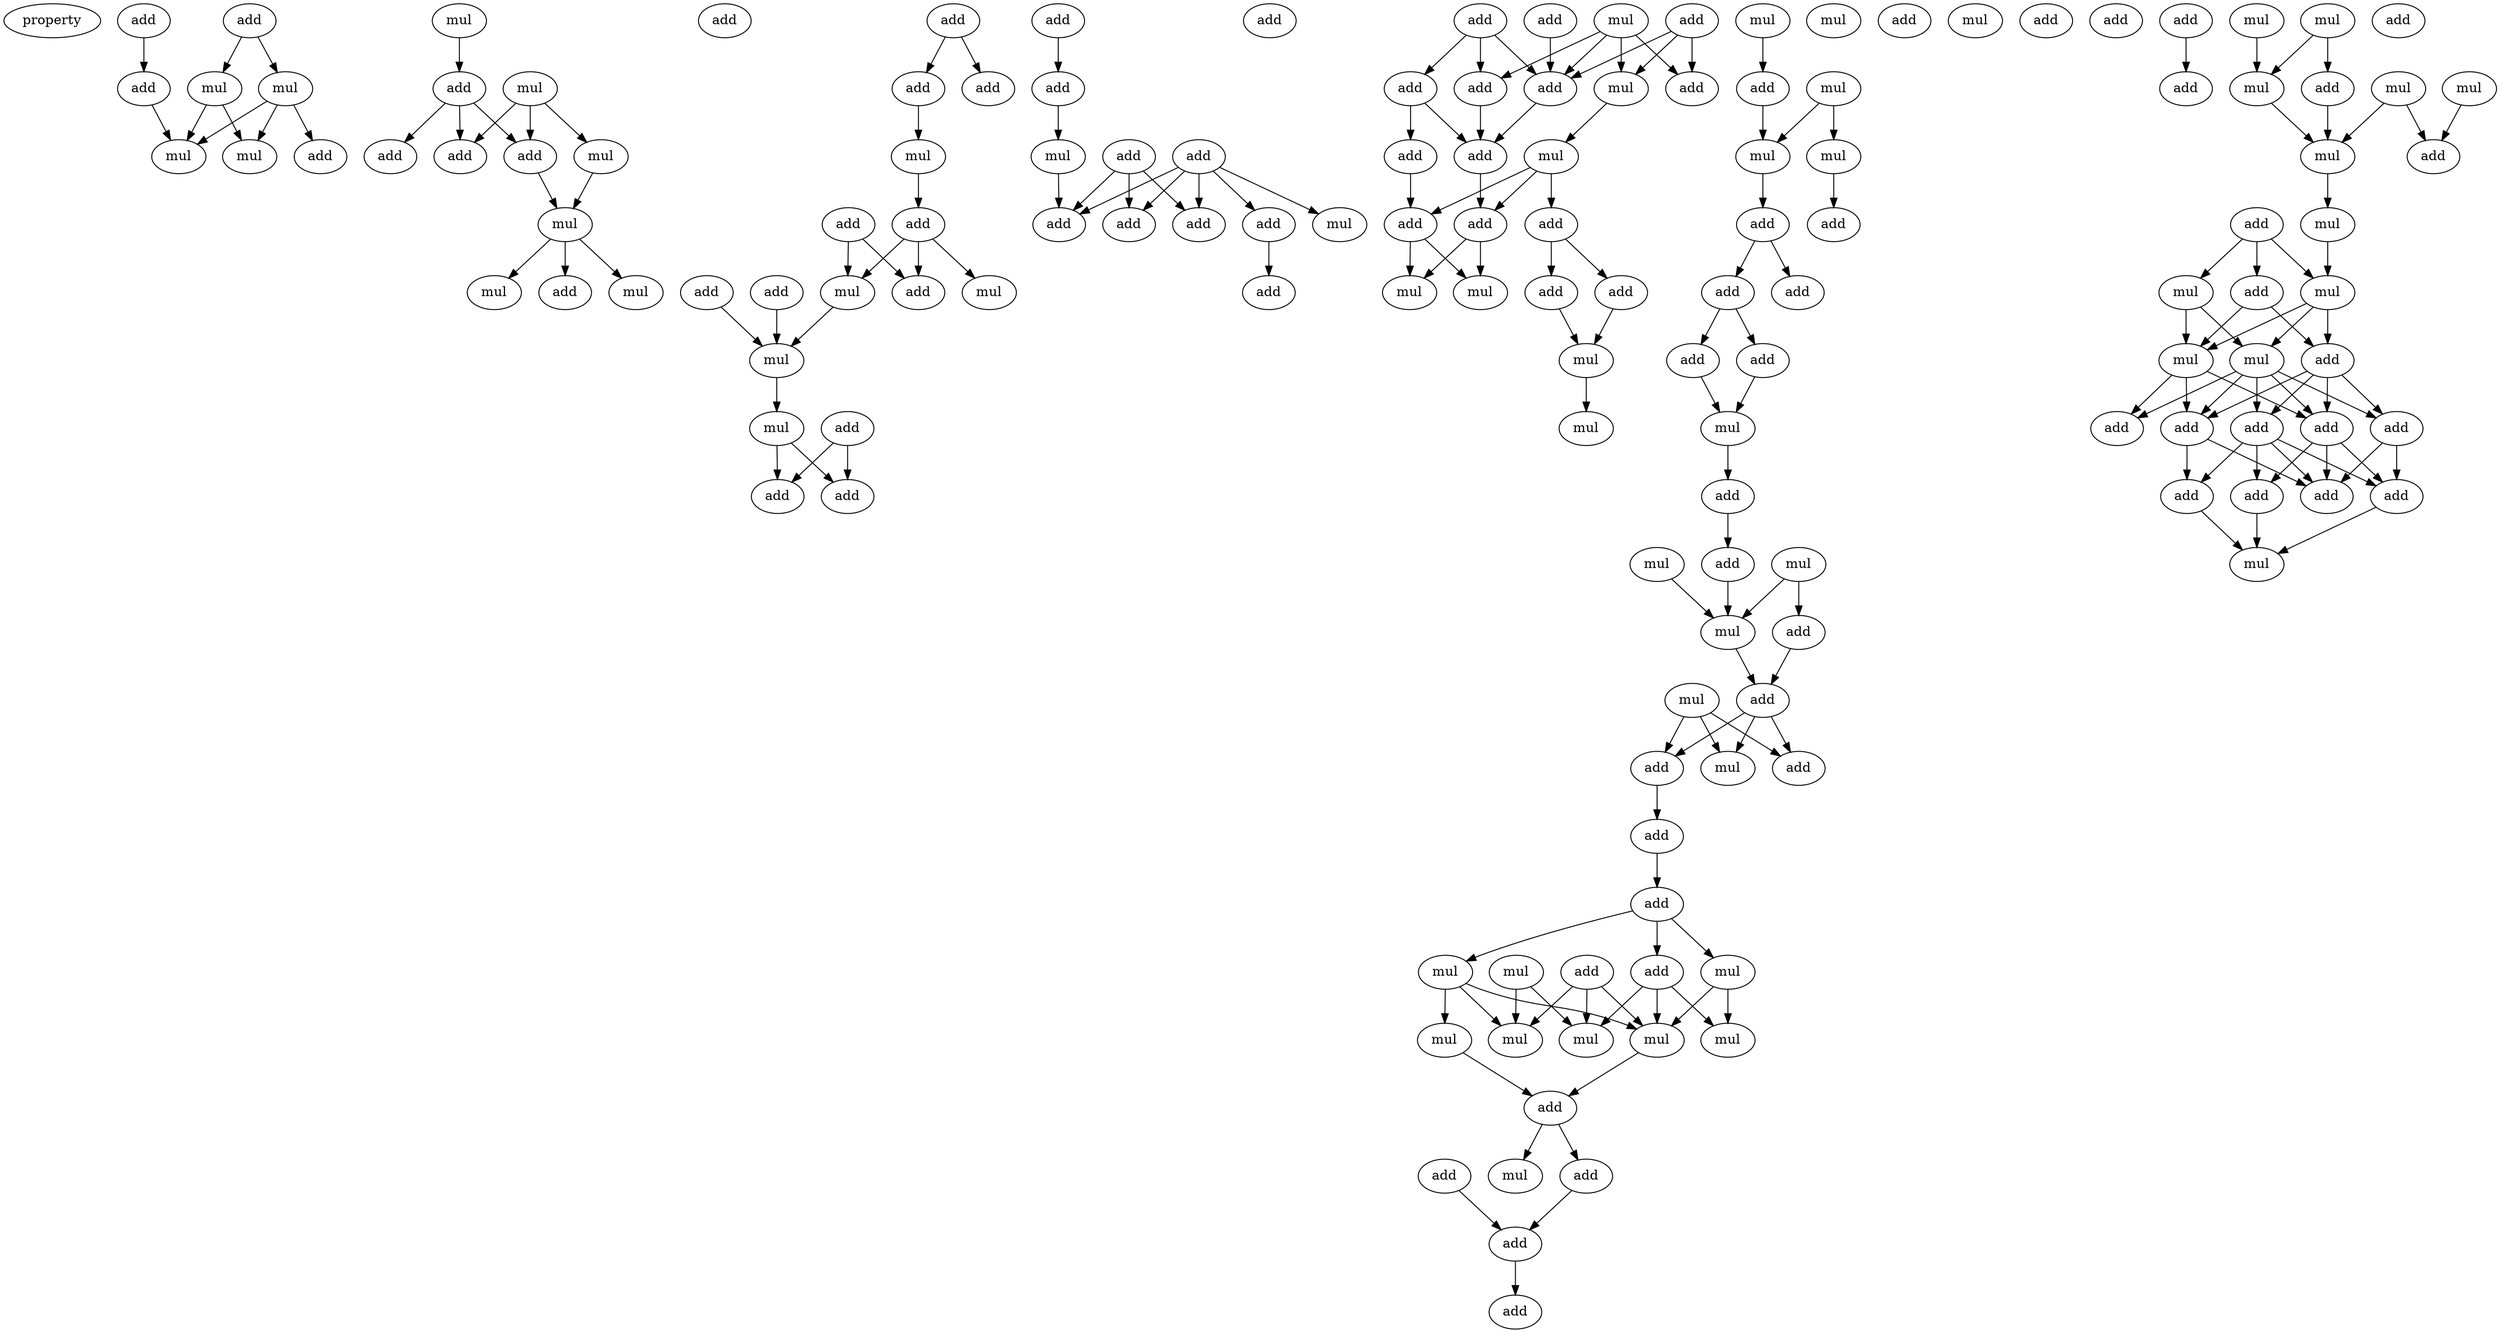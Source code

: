 digraph {
    node [fontcolor=black]
    property [mul=2,lf=1.1]
    0 [ label = add ];
    1 [ label = add ];
    2 [ label = add ];
    3 [ label = mul ];
    4 [ label = mul ];
    5 [ label = mul ];
    6 [ label = mul ];
    7 [ label = add ];
    8 [ label = mul ];
    9 [ label = add ];
    10 [ label = mul ];
    11 [ label = add ];
    12 [ label = add ];
    13 [ label = add ];
    14 [ label = mul ];
    15 [ label = add ];
    16 [ label = mul ];
    17 [ label = mul ];
    18 [ label = add ];
    19 [ label = add ];
    20 [ label = mul ];
    21 [ label = add ];
    22 [ label = add ];
    23 [ label = mul ];
    24 [ label = add ];
    25 [ label = add ];
    26 [ label = add ];
    27 [ label = add ];
    28 [ label = mul ];
    29 [ label = mul ];
    30 [ label = add ];
    31 [ label = mul ];
    32 [ label = mul ];
    33 [ label = add ];
    34 [ label = add ];
    35 [ label = add ];
    36 [ label = add ];
    37 [ label = add ];
    38 [ label = add ];
    39 [ label = mul ];
    40 [ label = add ];
    41 [ label = add ];
    42 [ label = mul ];
    43 [ label = add ];
    44 [ label = add ];
    45 [ label = add ];
    46 [ label = add ];
    47 [ label = add ];
    48 [ label = add ];
    49 [ label = mul ];
    50 [ label = add ];
    51 [ label = add ];
    52 [ label = add ];
    53 [ label = mul ];
    54 [ label = add ];
    55 [ label = add ];
    56 [ label = add ];
    57 [ label = add ];
    58 [ label = add ];
    59 [ label = mul ];
    60 [ label = add ];
    61 [ label = add ];
    62 [ label = add ];
    63 [ label = add ];
    64 [ label = mul ];
    65 [ label = mul ];
    66 [ label = add ];
    67 [ label = mul ];
    68 [ label = mul ];
    69 [ label = mul ];
    70 [ label = add ];
    71 [ label = mul ];
    72 [ label = mul ];
    73 [ label = mul ];
    74 [ label = mul ];
    75 [ label = add ];
    76 [ label = add ];
    77 [ label = add ];
    78 [ label = add ];
    79 [ label = add ];
    80 [ label = mul ];
    81 [ label = add ];
    82 [ label = add ];
    83 [ label = mul ];
    84 [ label = add ];
    85 [ label = add ];
    86 [ label = mul ];
    87 [ label = mul ];
    88 [ label = add ];
    89 [ label = add ];
    90 [ label = mul ];
    91 [ label = add ];
    92 [ label = mul ];
    93 [ label = add ];
    94 [ label = mul ];
    95 [ label = add ];
    96 [ label = add ];
    97 [ label = add ];
    98 [ label = add ];
    99 [ label = mul ];
    100 [ label = mul ];
    101 [ label = mul ];
    102 [ label = add ];
    103 [ label = mul ];
    104 [ label = mul ];
    105 [ label = mul ];
    106 [ label = mul ];
    107 [ label = mul ];
    108 [ label = add ];
    109 [ label = mul ];
    110 [ label = add ];
    111 [ label = add ];
    112 [ label = add ];
    113 [ label = add ];
    114 [ label = add ];
    115 [ label = add ];
    116 [ label = add ];
    117 [ label = mul ];
    118 [ label = mul ];
    119 [ label = mul ];
    120 [ label = add ];
    121 [ label = mul ];
    122 [ label = mul ];
    123 [ label = add ];
    124 [ label = mul ];
    125 [ label = mul ];
    126 [ label = add ];
    127 [ label = mul ];
    128 [ label = add ];
    129 [ label = mul ];
    130 [ label = mul ];
    131 [ label = mul ];
    132 [ label = add ];
    133 [ label = add ];
    134 [ label = add ];
    135 [ label = add ];
    136 [ label = add ];
    137 [ label = add ];
    138 [ label = add ];
    139 [ label = add ];
    140 [ label = add ];
    141 [ label = add ];
    142 [ label = add ];
    143 [ label = mul ];
    0 -> 3 [ name = 0 ];
    0 -> 4 [ name = 1 ];
    1 -> 2 [ name = 2 ];
    2 -> 5 [ name = 3 ];
    3 -> 5 [ name = 4 ];
    3 -> 6 [ name = 5 ];
    3 -> 7 [ name = 6 ];
    4 -> 5 [ name = 7 ];
    4 -> 6 [ name = 8 ];
    8 -> 9 [ name = 9 ];
    9 -> 11 [ name = 10 ];
    9 -> 12 [ name = 11 ];
    9 -> 15 [ name = 12 ];
    10 -> 12 [ name = 13 ];
    10 -> 14 [ name = 14 ];
    10 -> 15 [ name = 15 ];
    14 -> 16 [ name = 16 ];
    15 -> 16 [ name = 17 ];
    16 -> 17 [ name = 18 ];
    16 -> 19 [ name = 19 ];
    16 -> 20 [ name = 20 ];
    18 -> 21 [ name = 21 ];
    18 -> 22 [ name = 22 ];
    21 -> 23 [ name = 23 ];
    23 -> 24 [ name = 24 ];
    24 -> 27 [ name = 25 ];
    24 -> 28 [ name = 26 ];
    24 -> 29 [ name = 27 ];
    25 -> 27 [ name = 28 ];
    25 -> 29 [ name = 29 ];
    26 -> 31 [ name = 30 ];
    29 -> 31 [ name = 31 ];
    30 -> 31 [ name = 32 ];
    31 -> 32 [ name = 33 ];
    32 -> 34 [ name = 34 ];
    32 -> 35 [ name = 35 ];
    33 -> 34 [ name = 36 ];
    33 -> 35 [ name = 37 ];
    36 -> 37 [ name = 38 ];
    37 -> 39 [ name = 39 ];
    39 -> 45 [ name = 40 ];
    40 -> 42 [ name = 41 ];
    40 -> 43 [ name = 42 ];
    40 -> 44 [ name = 43 ];
    40 -> 45 [ name = 44 ];
    40 -> 46 [ name = 45 ];
    41 -> 43 [ name = 46 ];
    41 -> 45 [ name = 47 ];
    41 -> 46 [ name = 48 ];
    44 -> 47 [ name = 49 ];
    48 -> 52 [ name = 50 ];
    48 -> 54 [ name = 51 ];
    48 -> 55 [ name = 52 ];
    49 -> 52 [ name = 53 ];
    49 -> 53 [ name = 54 ];
    49 -> 54 [ name = 55 ];
    49 -> 56 [ name = 56 ];
    50 -> 53 [ name = 57 ];
    50 -> 54 [ name = 58 ];
    50 -> 56 [ name = 59 ];
    51 -> 54 [ name = 60 ];
    52 -> 57 [ name = 61 ];
    53 -> 59 [ name = 62 ];
    54 -> 57 [ name = 63 ];
    55 -> 57 [ name = 64 ];
    55 -> 58 [ name = 65 ];
    57 -> 62 [ name = 66 ];
    58 -> 60 [ name = 67 ];
    59 -> 60 [ name = 68 ];
    59 -> 61 [ name = 69 ];
    59 -> 62 [ name = 70 ];
    60 -> 64 [ name = 71 ];
    60 -> 65 [ name = 72 ];
    61 -> 63 [ name = 73 ];
    61 -> 66 [ name = 74 ];
    62 -> 64 [ name = 75 ];
    62 -> 65 [ name = 76 ];
    63 -> 67 [ name = 77 ];
    66 -> 67 [ name = 78 ];
    67 -> 68 [ name = 79 ];
    69 -> 70 [ name = 80 ];
    70 -> 73 [ name = 81 ];
    71 -> 73 [ name = 82 ];
    71 -> 74 [ name = 83 ];
    73 -> 76 [ name = 84 ];
    74 -> 75 [ name = 85 ];
    76 -> 78 [ name = 86 ];
    76 -> 79 [ name = 87 ];
    78 -> 81 [ name = 88 ];
    78 -> 82 [ name = 89 ];
    81 -> 83 [ name = 90 ];
    82 -> 83 [ name = 91 ];
    83 -> 84 [ name = 92 ];
    84 -> 85 [ name = 93 ];
    85 -> 90 [ name = 94 ];
    86 -> 88 [ name = 95 ];
    86 -> 90 [ name = 96 ];
    87 -> 90 [ name = 97 ];
    88 -> 91 [ name = 98 ];
    90 -> 91 [ name = 99 ];
    91 -> 93 [ name = 100 ];
    91 -> 94 [ name = 101 ];
    91 -> 95 [ name = 102 ];
    92 -> 93 [ name = 103 ];
    92 -> 94 [ name = 104 ];
    92 -> 95 [ name = 105 ];
    93 -> 96 [ name = 106 ];
    96 -> 97 [ name = 107 ];
    97 -> 98 [ name = 108 ];
    97 -> 100 [ name = 109 ];
    97 -> 101 [ name = 110 ];
    98 -> 104 [ name = 111 ];
    98 -> 105 [ name = 112 ];
    98 -> 107 [ name = 113 ];
    99 -> 103 [ name = 114 ];
    99 -> 105 [ name = 115 ];
    100 -> 104 [ name = 116 ];
    100 -> 107 [ name = 117 ];
    101 -> 103 [ name = 118 ];
    101 -> 104 [ name = 119 ];
    101 -> 106 [ name = 120 ];
    102 -> 103 [ name = 121 ];
    102 -> 104 [ name = 122 ];
    102 -> 105 [ name = 123 ];
    104 -> 108 [ name = 124 ];
    106 -> 108 [ name = 125 ];
    108 -> 109 [ name = 126 ];
    108 -> 110 [ name = 127 ];
    110 -> 112 [ name = 128 ];
    111 -> 112 [ name = 129 ];
    112 -> 114 [ name = 130 ];
    115 -> 116 [ name = 131 ];
    117 -> 119 [ name = 132 ];
    117 -> 120 [ name = 133 ];
    118 -> 119 [ name = 134 ];
    119 -> 124 [ name = 135 ];
    120 -> 124 [ name = 136 ];
    121 -> 123 [ name = 137 ];
    121 -> 124 [ name = 138 ];
    122 -> 123 [ name = 139 ];
    124 -> 125 [ name = 140 ];
    125 -> 129 [ name = 141 ];
    126 -> 127 [ name = 142 ];
    126 -> 128 [ name = 143 ];
    126 -> 129 [ name = 144 ];
    127 -> 130 [ name = 145 ];
    127 -> 131 [ name = 146 ];
    128 -> 130 [ name = 147 ];
    128 -> 132 [ name = 148 ];
    129 -> 130 [ name = 149 ];
    129 -> 131 [ name = 150 ];
    129 -> 132 [ name = 151 ];
    130 -> 134 [ name = 152 ];
    130 -> 136 [ name = 153 ];
    130 -> 137 [ name = 154 ];
    131 -> 133 [ name = 155 ];
    131 -> 134 [ name = 156 ];
    131 -> 135 [ name = 157 ];
    131 -> 136 [ name = 158 ];
    131 -> 137 [ name = 159 ];
    132 -> 133 [ name = 160 ];
    132 -> 134 [ name = 161 ];
    132 -> 135 [ name = 162 ];
    132 -> 136 [ name = 163 ];
    133 -> 139 [ name = 164 ];
    133 -> 141 [ name = 165 ];
    134 -> 139 [ name = 166 ];
    134 -> 140 [ name = 167 ];
    134 -> 141 [ name = 168 ];
    135 -> 138 [ name = 169 ];
    135 -> 139 [ name = 170 ];
    135 -> 140 [ name = 171 ];
    135 -> 141 [ name = 172 ];
    136 -> 138 [ name = 173 ];
    136 -> 139 [ name = 174 ];
    138 -> 143 [ name = 175 ];
    140 -> 143 [ name = 176 ];
    141 -> 143 [ name = 177 ];
}
